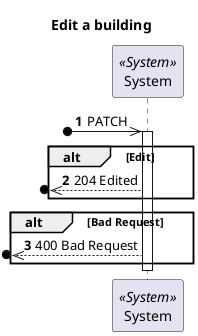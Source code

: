 @startuml
'https://plantuml.com/sequence-diagram

autonumber
skinparam packageStyle rect

title Edit a building

participant "System" as Sys <<System>>

?o->> Sys : PATCH

activate Sys
alt Edit
   ?o<<--Sys : 204 Edited
end
alt Bad Request
   ?o<<--Sys : 400 Bad Request
end
deactivate Sys


@enduml
